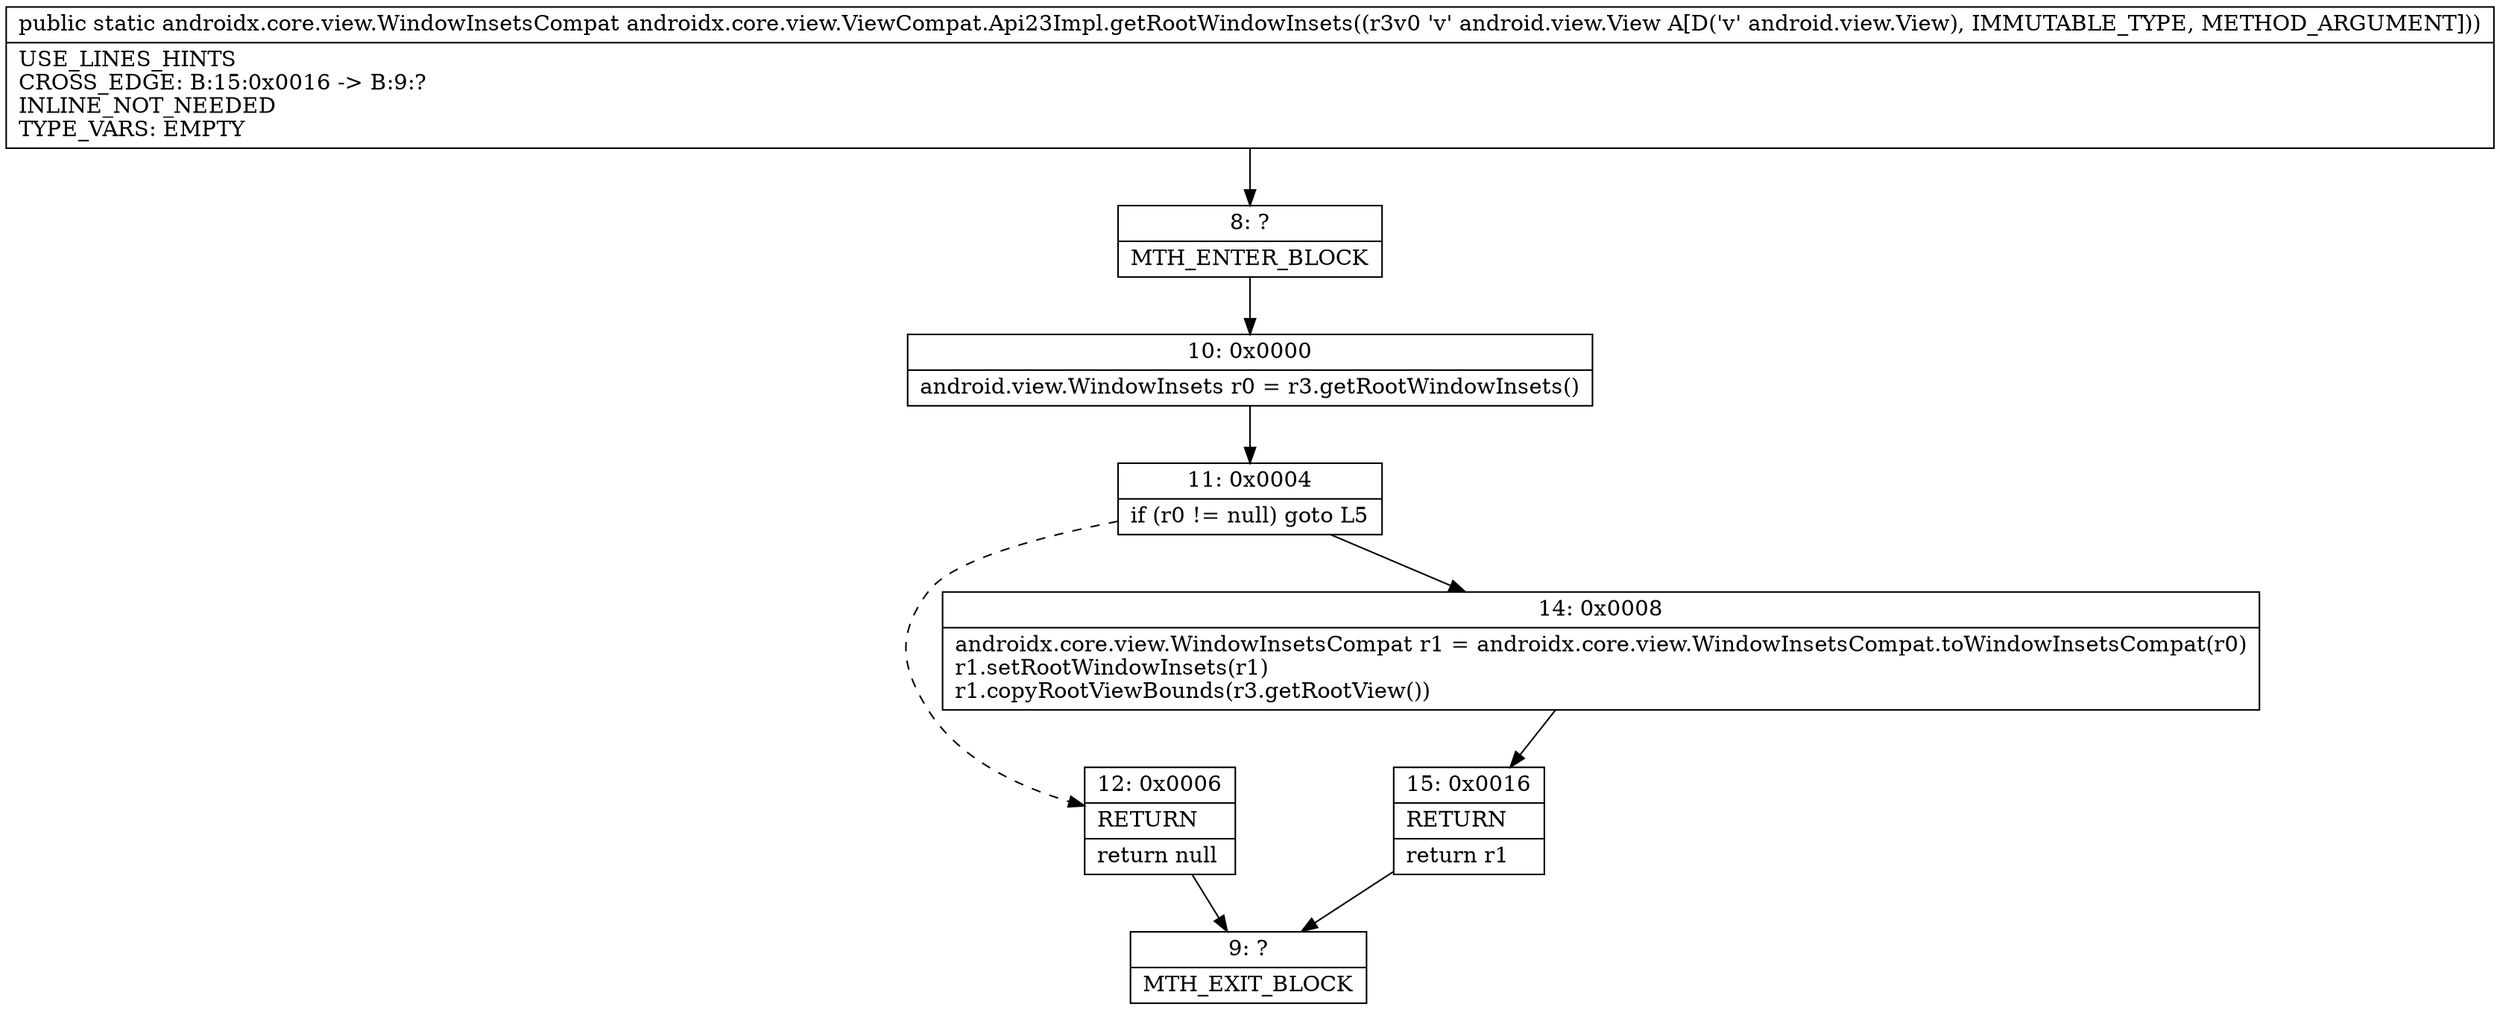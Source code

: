 digraph "CFG forandroidx.core.view.ViewCompat.Api23Impl.getRootWindowInsets(Landroid\/view\/View;)Landroidx\/core\/view\/WindowInsetsCompat;" {
Node_8 [shape=record,label="{8\:\ ?|MTH_ENTER_BLOCK\l}"];
Node_10 [shape=record,label="{10\:\ 0x0000|android.view.WindowInsets r0 = r3.getRootWindowInsets()\l}"];
Node_11 [shape=record,label="{11\:\ 0x0004|if (r0 != null) goto L5\l}"];
Node_12 [shape=record,label="{12\:\ 0x0006|RETURN\l|return null\l}"];
Node_9 [shape=record,label="{9\:\ ?|MTH_EXIT_BLOCK\l}"];
Node_14 [shape=record,label="{14\:\ 0x0008|androidx.core.view.WindowInsetsCompat r1 = androidx.core.view.WindowInsetsCompat.toWindowInsetsCompat(r0)\lr1.setRootWindowInsets(r1)\lr1.copyRootViewBounds(r3.getRootView())\l}"];
Node_15 [shape=record,label="{15\:\ 0x0016|RETURN\l|return r1\l}"];
MethodNode[shape=record,label="{public static androidx.core.view.WindowInsetsCompat androidx.core.view.ViewCompat.Api23Impl.getRootWindowInsets((r3v0 'v' android.view.View A[D('v' android.view.View), IMMUTABLE_TYPE, METHOD_ARGUMENT]))  | USE_LINES_HINTS\lCROSS_EDGE: B:15:0x0016 \-\> B:9:?\lINLINE_NOT_NEEDED\lTYPE_VARS: EMPTY\l}"];
MethodNode -> Node_8;Node_8 -> Node_10;
Node_10 -> Node_11;
Node_11 -> Node_12[style=dashed];
Node_11 -> Node_14;
Node_12 -> Node_9;
Node_14 -> Node_15;
Node_15 -> Node_9;
}

